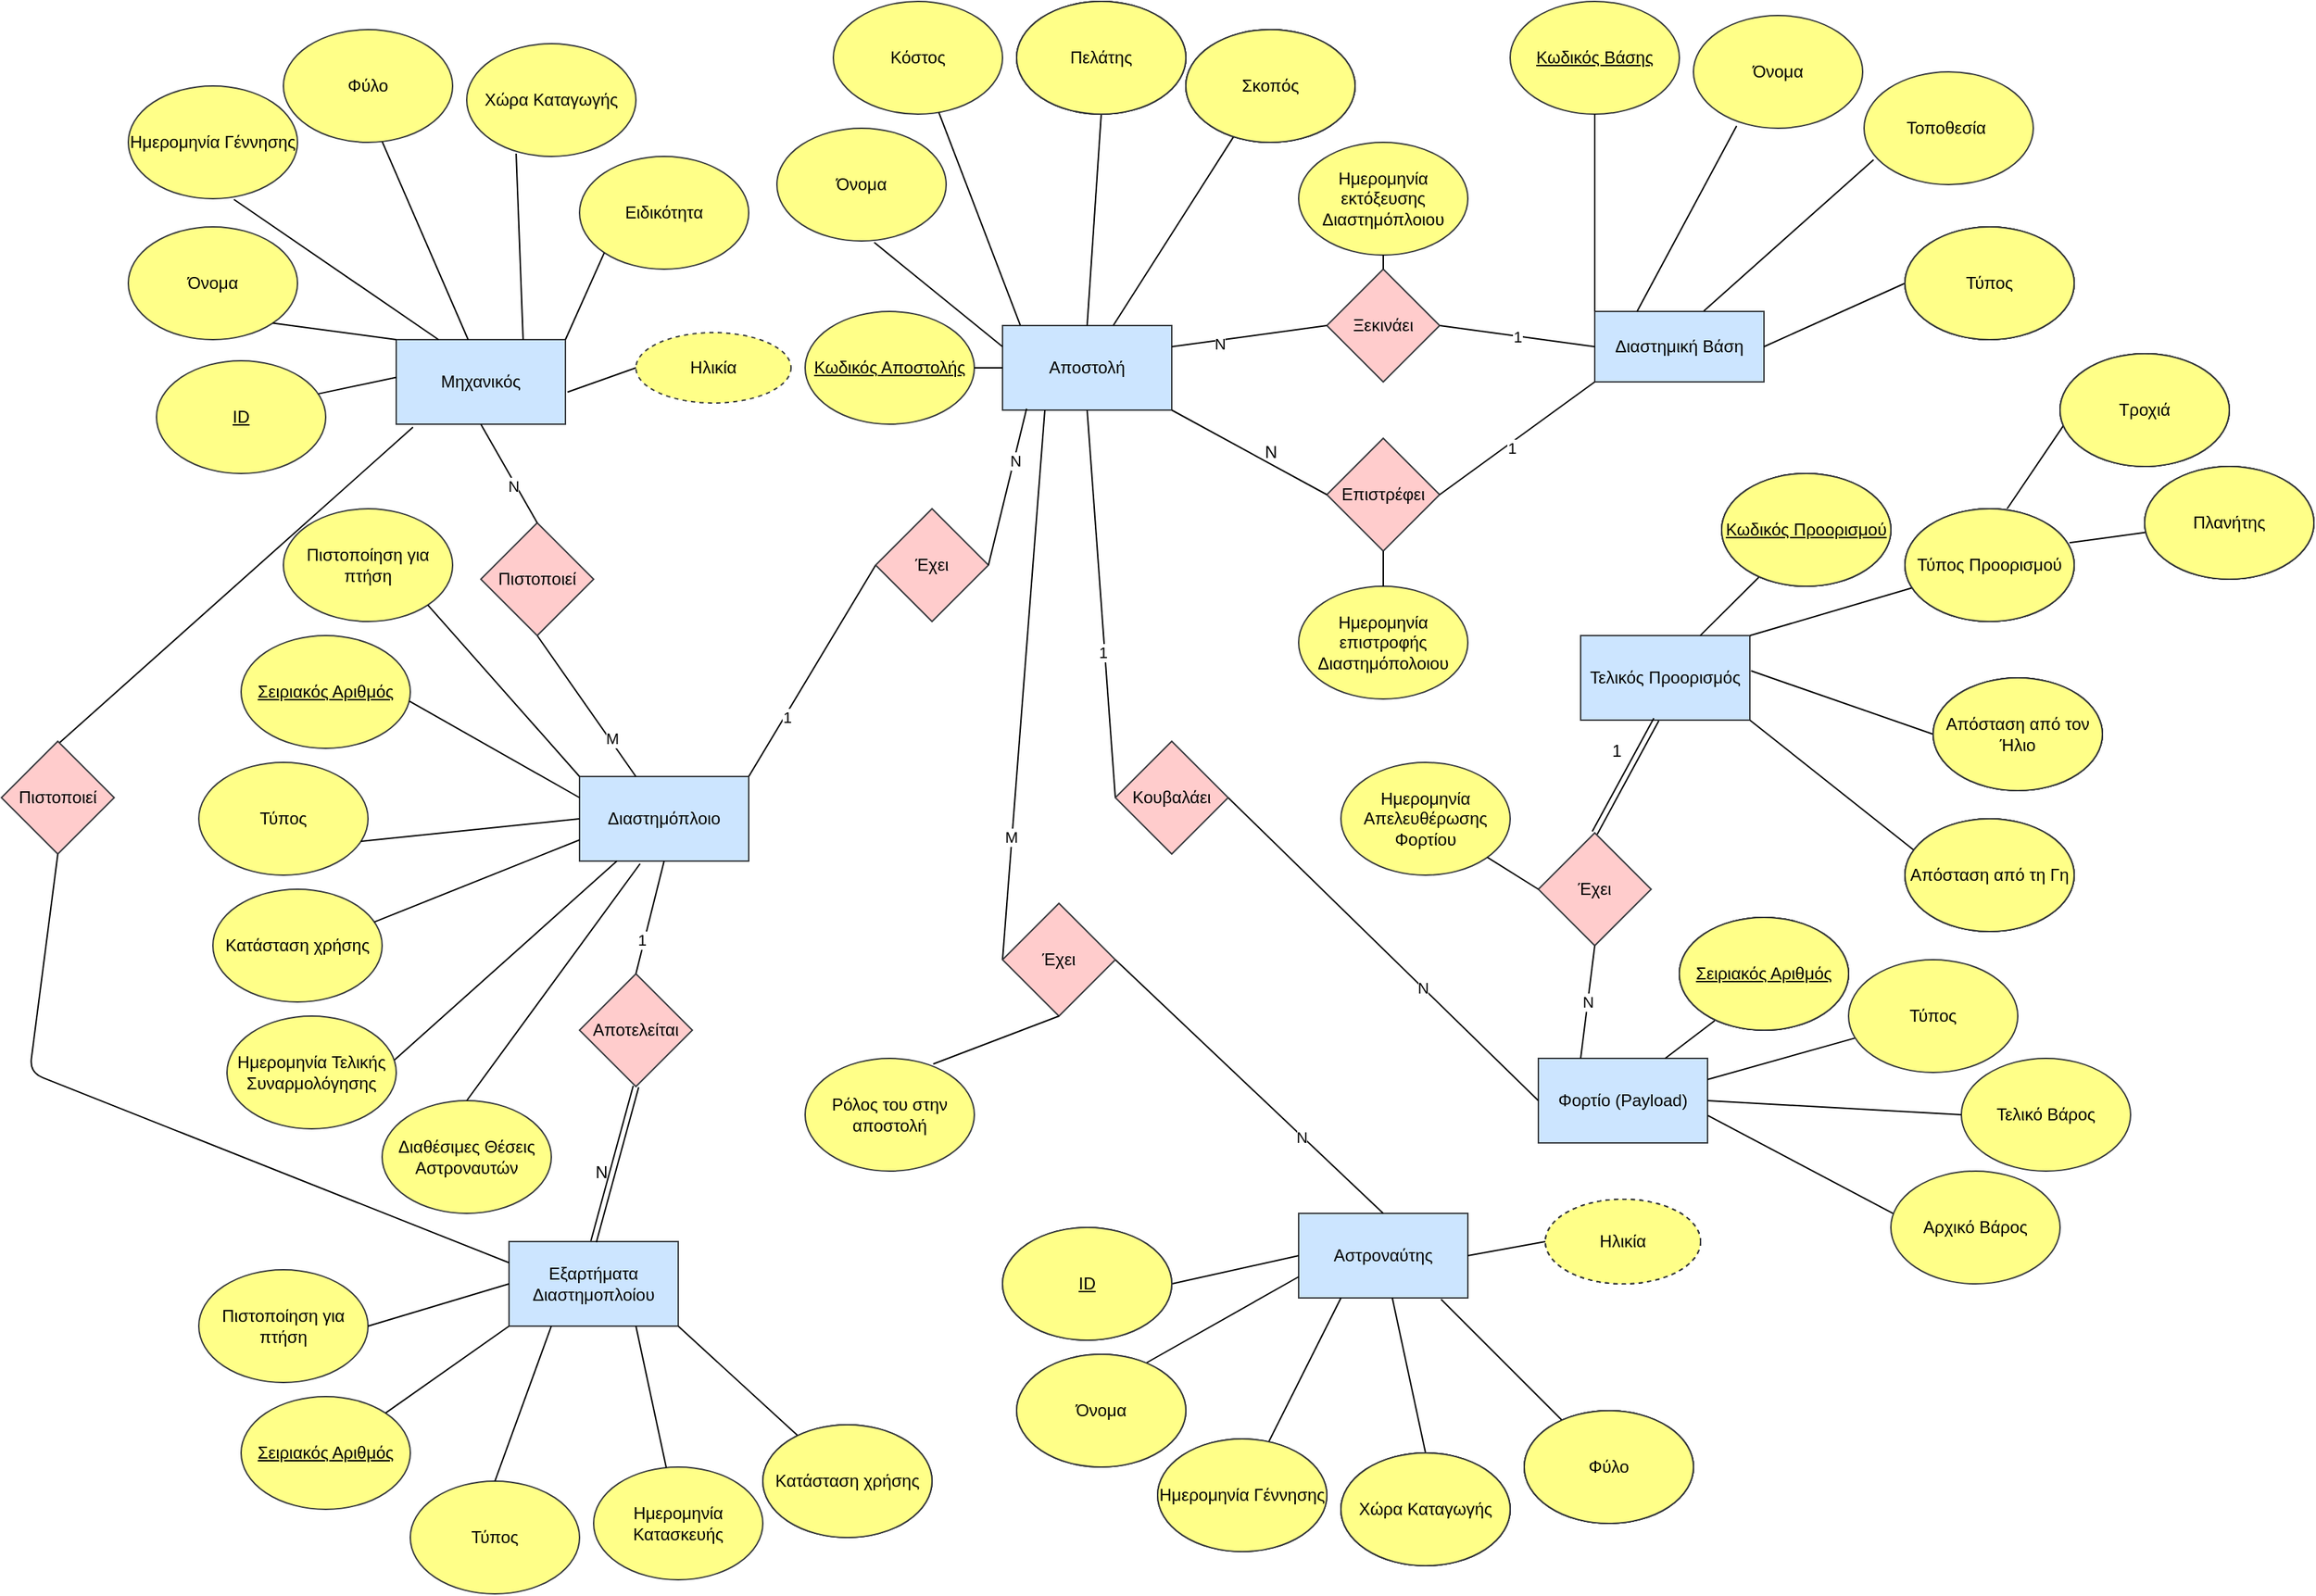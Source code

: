 <mxfile version="13.10.1" type="device"><diagram id="ivb1DL37nXtDpU0izQlC" name="Page-1"><mxGraphModel dx="2238" dy="1221" grid="1" gridSize="10" guides="1" tooltips="1" connect="1" arrows="1" fold="1" page="1" pageScale="1" pageWidth="827" pageHeight="1169" math="0" shadow="0"><root><mxCell id="0"/><mxCell id="1" parent="0"/><mxCell id="k9x1pmGCdNRjM6a8KOmb-1" value="Διαστημόπλοιο&lt;br&gt;" style="rounded=0;whiteSpace=wrap;html=1;fillColor=#cce5ff;strokeColor=#36393d;" parent="1" vertex="1"><mxGeometry x="330" y="570" width="120" height="60" as="geometry"/></mxCell><mxCell id="k9x1pmGCdNRjM6a8KOmb-2" value="Αποστολή" style="rounded=0;whiteSpace=wrap;html=1;fillColor=#cce5ff;strokeColor=#36393d;" parent="1" vertex="1"><mxGeometry x="630" y="250" width="120" height="60" as="geometry"/></mxCell><mxCell id="k9x1pmGCdNRjM6a8KOmb-3" value="Διαστημική Βάση" style="rounded=0;whiteSpace=wrap;html=1;fillColor=#cce5ff;strokeColor=#36393d;" parent="1" vertex="1"><mxGeometry x="1050" y="240" width="120" height="50" as="geometry"/></mxCell><mxCell id="k9x1pmGCdNRjM6a8KOmb-4" value="Φορτίο (Payload)" style="rounded=0;whiteSpace=wrap;html=1;fillColor=#cce5ff;strokeColor=#36393d;" parent="1" vertex="1"><mxGeometry x="1010" y="770" width="120" height="60" as="geometry"/></mxCell><mxCell id="k9x1pmGCdNRjM6a8KOmb-5" value="Μηχανικός" style="rounded=0;whiteSpace=wrap;html=1;fillColor=#cce5ff;strokeColor=#36393d;" parent="1" vertex="1"><mxGeometry x="200" y="260" width="120" height="60" as="geometry"/></mxCell><mxCell id="k9x1pmGCdNRjM6a8KOmb-6" value="Αστροναύτης" style="rounded=0;whiteSpace=wrap;html=1;fillColor=#cce5ff;strokeColor=#36393d;" parent="1" vertex="1"><mxGeometry x="840" y="880" width="120" height="60" as="geometry"/></mxCell><mxCell id="k9x1pmGCdNRjM6a8KOmb-7" value="Τελικός Προορισμός" style="rounded=0;whiteSpace=wrap;html=1;fillColor=#cce5ff;strokeColor=#36393d;" parent="1" vertex="1"><mxGeometry x="1040" y="470" width="120" height="60" as="geometry"/></mxCell><mxCell id="k9x1pmGCdNRjM6a8KOmb-8" value="Εξαρτήματα Διαστημοπλοίου" style="rounded=0;whiteSpace=wrap;html=1;fillColor=#cce5ff;strokeColor=#36393d;" parent="1" vertex="1"><mxGeometry x="280" y="900" width="120" height="60" as="geometry"/></mxCell><mxCell id="k9x1pmGCdNRjM6a8KOmb-9" value="Αποτελείται" style="rhombus;whiteSpace=wrap;html=1;fillColor=#ffcccc;strokeColor=#36393d;" parent="1" vertex="1"><mxGeometry x="330" y="710" width="80" height="80" as="geometry"/></mxCell><mxCell id="k9x1pmGCdNRjM6a8KOmb-10" value="" style="endArrow=none;html=1;exitX=0.5;exitY=0;exitDx=0;exitDy=0;entryX=0.5;entryY=1;entryDx=0;entryDy=0;" parent="1" source="k9x1pmGCdNRjM6a8KOmb-9" target="k9x1pmGCdNRjM6a8KOmb-1" edge="1"><mxGeometry width="50" height="50" relative="1" as="geometry"><mxPoint x="830" y="640" as="sourcePoint"/><mxPoint x="420" y="630" as="targetPoint"/></mxGeometry></mxCell><mxCell id="k9x1pmGCdNRjM6a8KOmb-11" value="1" style="edgeLabel;html=1;align=center;verticalAlign=middle;resizable=0;points=[];" parent="k9x1pmGCdNRjM6a8KOmb-10" vertex="1" connectable="0"><mxGeometry x="-0.413" y="2" relative="1" as="geometry"><mxPoint as="offset"/></mxGeometry></mxCell><mxCell id="k9x1pmGCdNRjM6a8KOmb-14" value="" style="endArrow=none;html=1;exitX=0;exitY=0.5;exitDx=0;exitDy=0;entryX=0.25;entryY=1;entryDx=0;entryDy=0;" parent="1" source="k9x1pmGCdNRjM6a8KOmb-29" target="k9x1pmGCdNRjM6a8KOmb-2" edge="1"><mxGeometry width="50" height="50" relative="1" as="geometry"><mxPoint x="910" y="650" as="sourcePoint"/><mxPoint x="890" y="542" as="targetPoint"/></mxGeometry></mxCell><mxCell id="k9x1pmGCdNRjM6a8KOmb-15" value="M" style="edgeLabel;html=1;align=center;verticalAlign=middle;resizable=0;points=[];" parent="k9x1pmGCdNRjM6a8KOmb-14" vertex="1" connectable="0"><mxGeometry x="-0.553" y="1" relative="1" as="geometry"><mxPoint as="offset"/></mxGeometry></mxCell><mxCell id="k9x1pmGCdNRjM6a8KOmb-16" value="1" style="endArrow=none;html=1;entryX=1;entryY=0.5;entryDx=0;entryDy=0;exitX=0;exitY=0.5;exitDx=0;exitDy=0;" parent="1" source="k9x1pmGCdNRjM6a8KOmb-3" target="k9x1pmGCdNRjM6a8KOmb-34" edge="1"><mxGeometry width="50" height="50" relative="1" as="geometry"><mxPoint x="1120" y="480" as="sourcePoint"/><mxPoint x="1133.04" y="350" as="targetPoint"/></mxGeometry></mxCell><mxCell id="k9x1pmGCdNRjM6a8KOmb-19" value="" style="endArrow=none;html=1;exitX=0.333;exitY=0;exitDx=0;exitDy=0;exitPerimeter=0;entryX=0.5;entryY=1;entryDx=0;entryDy=0;" parent="1" source="k9x1pmGCdNRjM6a8KOmb-1" target="k9x1pmGCdNRjM6a8KOmb-31" edge="1"><mxGeometry width="50" height="50" relative="1" as="geometry"><mxPoint x="816" y="480" as="sourcePoint"/><mxPoint x="790" y="431" as="targetPoint"/></mxGeometry></mxCell><mxCell id="k9x1pmGCdNRjM6a8KOmb-20" value="M" style="edgeLabel;html=1;align=center;verticalAlign=middle;resizable=0;points=[];" parent="k9x1pmGCdNRjM6a8KOmb-19" vertex="1" connectable="0"><mxGeometry x="-0.473" y="-1" relative="1" as="geometry"><mxPoint as="offset"/></mxGeometry></mxCell><mxCell id="k9x1pmGCdNRjM6a8KOmb-21" value="" style="endArrow=none;html=1;exitX=1;exitY=0;exitDx=0;exitDy=0;entryX=0;entryY=0.5;entryDx=0;entryDy=0;" parent="1" source="k9x1pmGCdNRjM6a8KOmb-1" target="k9x1pmGCdNRjM6a8KOmb-40" edge="1"><mxGeometry width="50" height="50" relative="1" as="geometry"><mxPoint x="940" y="520" as="sourcePoint"/><mxPoint x="970" y="410" as="targetPoint"/></mxGeometry></mxCell><mxCell id="k9x1pmGCdNRjM6a8KOmb-22" value="1" style="edgeLabel;html=1;align=center;verticalAlign=middle;resizable=0;points=[];" parent="k9x1pmGCdNRjM6a8KOmb-21" vertex="1" connectable="0"><mxGeometry x="-0.432" y="-1" relative="1" as="geometry"><mxPoint as="offset"/></mxGeometry></mxCell><mxCell id="k9x1pmGCdNRjM6a8KOmb-23" value="" style="endArrow=none;html=1;entryX=1;entryY=0.5;entryDx=0;entryDy=0;exitX=0.5;exitY=0;exitDx=0;exitDy=0;" parent="1" source="k9x1pmGCdNRjM6a8KOmb-6" target="k9x1pmGCdNRjM6a8KOmb-29" edge="1"><mxGeometry width="50" height="50" relative="1" as="geometry"><mxPoint x="1040" y="740" as="sourcePoint"/><mxPoint x="1053.04" y="610" as="targetPoint"/></mxGeometry></mxCell><mxCell id="k9x1pmGCdNRjM6a8KOmb-24" value="N" style="edgeLabel;html=1;align=center;verticalAlign=middle;resizable=0;points=[];" parent="k9x1pmGCdNRjM6a8KOmb-23" vertex="1" connectable="0"><mxGeometry x="-0.392" y="1" relative="1" as="geometry"><mxPoint as="offset"/></mxGeometry></mxCell><mxCell id="k9x1pmGCdNRjM6a8KOmb-25" value="" style="endArrow=none;html=1;entryX=0;entryY=0.5;entryDx=0;entryDy=0;exitX=0.5;exitY=1;exitDx=0;exitDy=0;" parent="1" source="k9x1pmGCdNRjM6a8KOmb-2" target="k9x1pmGCdNRjM6a8KOmb-30" edge="1"><mxGeometry width="50" height="50" relative="1" as="geometry"><mxPoint x="700" y="550" as="sourcePoint"/><mxPoint x="1053.04" y="590" as="targetPoint"/></mxGeometry></mxCell><mxCell id="k9x1pmGCdNRjM6a8KOmb-26" value="1" style="edgeLabel;html=1;align=center;verticalAlign=middle;resizable=0;points=[];" parent="k9x1pmGCdNRjM6a8KOmb-25" vertex="1" connectable="0"><mxGeometry x="0.251" y="-2" relative="1" as="geometry"><mxPoint as="offset"/></mxGeometry></mxCell><mxCell id="k9x1pmGCdNRjM6a8KOmb-27" value="" style="endArrow=none;html=1;entryX=1;entryY=0.5;entryDx=0;entryDy=0;exitX=0;exitY=0.5;exitDx=0;exitDy=0;" parent="1" source="k9x1pmGCdNRjM6a8KOmb-4" target="k9x1pmGCdNRjM6a8KOmb-30" edge="1"><mxGeometry width="50" height="50" relative="1" as="geometry"><mxPoint x="1070" y="650" as="sourcePoint"/><mxPoint x="1083.04" y="520" as="targetPoint"/></mxGeometry></mxCell><mxCell id="k9x1pmGCdNRjM6a8KOmb-28" value="N" style="edgeLabel;html=1;align=center;verticalAlign=middle;resizable=0;points=[];" parent="k9x1pmGCdNRjM6a8KOmb-27" vertex="1" connectable="0"><mxGeometry x="-0.25" relative="1" as="geometry"><mxPoint as="offset"/></mxGeometry></mxCell><mxCell id="k9x1pmGCdNRjM6a8KOmb-29" value="Έχει" style="rhombus;whiteSpace=wrap;html=1;fillColor=#ffcccc;strokeColor=#36393d;" parent="1" vertex="1"><mxGeometry x="630" y="660" width="80" height="80" as="geometry"/></mxCell><mxCell id="k9x1pmGCdNRjM6a8KOmb-30" value="Κουβαλάει" style="rhombus;whiteSpace=wrap;html=1;fillColor=#ffcccc;strokeColor=#36393d;" parent="1" vertex="1"><mxGeometry x="710" y="545" width="80" height="80" as="geometry"/></mxCell><mxCell id="k9x1pmGCdNRjM6a8KOmb-31" value="Πιστοποιεί" style="rhombus;whiteSpace=wrap;html=1;fillColor=#ffcccc;strokeColor=#36393d;" parent="1" vertex="1"><mxGeometry x="260" y="390" width="80" height="80" as="geometry"/></mxCell><mxCell id="k9x1pmGCdNRjM6a8KOmb-32" value="" style="endArrow=none;html=1;entryX=0.5;entryY=1;entryDx=0;entryDy=0;exitX=0.5;exitY=0;exitDx=0;exitDy=0;" parent="1" source="k9x1pmGCdNRjM6a8KOmb-31" target="k9x1pmGCdNRjM6a8KOmb-5" edge="1"><mxGeometry width="50" height="50" relative="1" as="geometry"><mxPoint x="910" y="600" as="sourcePoint"/><mxPoint x="960" y="550" as="targetPoint"/></mxGeometry></mxCell><mxCell id="k9x1pmGCdNRjM6a8KOmb-33" value="N" style="edgeLabel;html=1;align=center;verticalAlign=middle;resizable=0;points=[];" parent="k9x1pmGCdNRjM6a8KOmb-32" vertex="1" connectable="0"><mxGeometry x="-0.23" y="2" relative="1" as="geometry"><mxPoint as="offset"/></mxGeometry></mxCell><mxCell id="k9x1pmGCdNRjM6a8KOmb-34" value="Ξεκινάει" style="rhombus;whiteSpace=wrap;html=1;fillColor=#ffcccc;strokeColor=#36393d;" parent="1" vertex="1"><mxGeometry x="860" y="210" width="80" height="80" as="geometry"/></mxCell><mxCell id="k9x1pmGCdNRjM6a8KOmb-36" value="" style="endArrow=none;html=1;entryX=0;entryY=0.5;entryDx=0;entryDy=0;exitX=1;exitY=0.25;exitDx=0;exitDy=0;" parent="1" source="k9x1pmGCdNRjM6a8KOmb-2" target="k9x1pmGCdNRjM6a8KOmb-34" edge="1"><mxGeometry width="50" height="50" relative="1" as="geometry"><mxPoint x="910" y="600" as="sourcePoint"/><mxPoint x="960" y="550" as="targetPoint"/></mxGeometry></mxCell><mxCell id="k9x1pmGCdNRjM6a8KOmb-37" value="Ν" style="edgeLabel;html=1;align=center;verticalAlign=middle;resizable=0;points=[];" parent="k9x1pmGCdNRjM6a8KOmb-36" vertex="1" connectable="0"><mxGeometry x="-0.385" y="-2" relative="1" as="geometry"><mxPoint as="offset"/></mxGeometry></mxCell><mxCell id="k9x1pmGCdNRjM6a8KOmb-39" value="" style="endArrow=none;html=1;entryX=0.624;entryY=1.006;entryDx=0;entryDy=0;exitX=0.25;exitY=0;exitDx=0;exitDy=0;entryPerimeter=0;" parent="1" source="k9x1pmGCdNRjM6a8KOmb-5" target="k9x1pmGCdNRjM6a8KOmb-95" edge="1"><mxGeometry width="50" height="50" relative="1" as="geometry"><mxPoint x="910" y="600" as="sourcePoint"/><mxPoint x="400.0" y="160" as="targetPoint"/></mxGeometry></mxCell><mxCell id="k9x1pmGCdNRjM6a8KOmb-40" value="Έχει" style="rhombus;whiteSpace=wrap;html=1;fillColor=#ffcccc;strokeColor=#36393d;" parent="1" vertex="1"><mxGeometry x="540" y="380" width="80" height="80" as="geometry"/></mxCell><mxCell id="k9x1pmGCdNRjM6a8KOmb-41" value="" style="endArrow=none;html=1;entryX=0.142;entryY=0.983;entryDx=0;entryDy=0;exitX=1;exitY=0.5;exitDx=0;exitDy=0;entryPerimeter=0;" parent="1" source="k9x1pmGCdNRjM6a8KOmb-40" target="k9x1pmGCdNRjM6a8KOmb-2" edge="1"><mxGeometry width="50" height="50" relative="1" as="geometry"><mxPoint x="910" y="600" as="sourcePoint"/><mxPoint x="960" y="550" as="targetPoint"/></mxGeometry></mxCell><mxCell id="k9x1pmGCdNRjM6a8KOmb-42" value="N" style="edgeLabel;html=1;align=center;verticalAlign=middle;resizable=0;points=[];" parent="k9x1pmGCdNRjM6a8KOmb-41" vertex="1" connectable="0"><mxGeometry x="0.335" y="-1" relative="1" as="geometry"><mxPoint as="offset"/></mxGeometry></mxCell><mxCell id="k9x1pmGCdNRjM6a8KOmb-43" value="&lt;u&gt;Σειριακός Αριθμός&lt;/u&gt;" style="ellipse;whiteSpace=wrap;html=1;fillColor=#ffff88;strokeColor=#36393d;" parent="1" vertex="1"><mxGeometry x="90" y="470" width="120" height="80" as="geometry"/></mxCell><mxCell id="k9x1pmGCdNRjM6a8KOmb-44" value="Τύπος" style="ellipse;whiteSpace=wrap;html=1;fillColor=#ffff88;strokeColor=#36393d;" parent="1" vertex="1"><mxGeometry x="210" y="1070" width="120" height="80" as="geometry"/></mxCell><mxCell id="k9x1pmGCdNRjM6a8KOmb-45" value="&lt;u&gt;Σειριακός Αριθμός&lt;/u&gt;" style="ellipse;whiteSpace=wrap;html=1;fillColor=#ffff88;strokeColor=#36393d;" parent="1" vertex="1"><mxGeometry x="90" y="1010" width="120" height="80" as="geometry"/></mxCell><mxCell id="k9x1pmGCdNRjM6a8KOmb-46" value="" style="endArrow=none;html=1;entryX=0;entryY=1;entryDx=0;entryDy=0;exitX=1;exitY=0;exitDx=0;exitDy=0;" parent="1" source="k9x1pmGCdNRjM6a8KOmb-45" target="k9x1pmGCdNRjM6a8KOmb-8" edge="1"><mxGeometry width="50" height="50" relative="1" as="geometry"><mxPoint x="750" y="1070" as="sourcePoint"/><mxPoint x="800" y="1020" as="targetPoint"/></mxGeometry></mxCell><mxCell id="k9x1pmGCdNRjM6a8KOmb-47" value="" style="endArrow=none;html=1;exitX=0.5;exitY=0;exitDx=0;exitDy=0;entryX=0.25;entryY=1;entryDx=0;entryDy=0;" parent="1" source="k9x1pmGCdNRjM6a8KOmb-44" target="k9x1pmGCdNRjM6a8KOmb-8" edge="1"><mxGeometry width="50" height="50" relative="1" as="geometry"><mxPoint x="860" y="1040" as="sourcePoint"/><mxPoint x="910" y="990" as="targetPoint"/></mxGeometry></mxCell><mxCell id="k9x1pmGCdNRjM6a8KOmb-48" value="Τύπος" style="ellipse;whiteSpace=wrap;html=1;fillColor=#ffff88;strokeColor=#36393d;" parent="1" vertex="1"><mxGeometry x="60" y="560" width="120" height="80" as="geometry"/></mxCell><mxCell id="k9x1pmGCdNRjM6a8KOmb-49" value="Κατάσταση χρήσης" style="ellipse;whiteSpace=wrap;html=1;fillColor=#ffff88;strokeColor=#36393d;" parent="1" vertex="1"><mxGeometry x="70" y="650" width="120" height="80" as="geometry"/></mxCell><mxCell id="k9x1pmGCdNRjM6a8KOmb-50" value="Ημερομηνία Τελικής Συναρμολόγησης" style="ellipse;whiteSpace=wrap;html=1;fillColor=#ffff88;strokeColor=#36393d;" parent="1" vertex="1"><mxGeometry x="80" y="740" width="120" height="80" as="geometry"/></mxCell><mxCell id="k9x1pmGCdNRjM6a8KOmb-51" value="" style="endArrow=none;html=1;entryX=0;entryY=0.25;entryDx=0;entryDy=0;exitX=0.995;exitY=0.582;exitDx=0;exitDy=0;exitPerimeter=0;" parent="1" source="k9x1pmGCdNRjM6a8KOmb-43" target="k9x1pmGCdNRjM6a8KOmb-1" edge="1"><mxGeometry width="50" height="50" relative="1" as="geometry"><mxPoint x="220" y="600" as="sourcePoint"/><mxPoint x="270" y="550" as="targetPoint"/></mxGeometry></mxCell><mxCell id="k9x1pmGCdNRjM6a8KOmb-52" value="" style="endArrow=none;html=1;exitX=0.958;exitY=0.7;exitDx=0;exitDy=0;exitPerimeter=0;entryX=0;entryY=0.5;entryDx=0;entryDy=0;" parent="1" source="k9x1pmGCdNRjM6a8KOmb-48" target="k9x1pmGCdNRjM6a8KOmb-1" edge="1"><mxGeometry width="50" height="50" relative="1" as="geometry"><mxPoint x="240" y="610" as="sourcePoint"/><mxPoint x="290" y="560" as="targetPoint"/></mxGeometry></mxCell><mxCell id="k9x1pmGCdNRjM6a8KOmb-53" value="" style="endArrow=none;html=1;exitX=0.99;exitY=0.389;exitDx=0;exitDy=0;exitPerimeter=0;" parent="1" source="k9x1pmGCdNRjM6a8KOmb-50" target="k9x1pmGCdNRjM6a8KOmb-1" edge="1"><mxGeometry width="50" height="50" relative="1" as="geometry"><mxPoint x="250" y="770" as="sourcePoint"/><mxPoint x="300" y="720" as="targetPoint"/></mxGeometry></mxCell><mxCell id="k9x1pmGCdNRjM6a8KOmb-54" value="" style="endArrow=none;html=1;exitX=0.955;exitY=0.29;exitDx=0;exitDy=0;exitPerimeter=0;entryX=0;entryY=0.75;entryDx=0;entryDy=0;" parent="1" source="k9x1pmGCdNRjM6a8KOmb-49" target="k9x1pmGCdNRjM6a8KOmb-1" edge="1"><mxGeometry width="50" height="50" relative="1" as="geometry"><mxPoint x="260" y="630" as="sourcePoint"/><mxPoint x="310" y="580" as="targetPoint"/></mxGeometry></mxCell><mxCell id="k9x1pmGCdNRjM6a8KOmb-55" value="Ημερομηνία Γέννησης" style="ellipse;whiteSpace=wrap;html=1;" parent="1" vertex="1"><mxGeometry x="740" y="1040" width="120" height="80" as="geometry"/></mxCell><mxCell id="k9x1pmGCdNRjM6a8KOmb-56" value="Όνομα" style="ellipse;whiteSpace=wrap;html=1;" parent="1" vertex="1"><mxGeometry x="640" y="980" width="120" height="80" as="geometry"/></mxCell><mxCell id="k9x1pmGCdNRjM6a8KOmb-58" value="Φύλο" style="ellipse;whiteSpace=wrap;html=1;" parent="1" vertex="1"><mxGeometry x="1000" y="1020" width="120" height="80" as="geometry"/></mxCell><mxCell id="k9x1pmGCdNRjM6a8KOmb-59" value="" style="endArrow=none;html=1;entryX=0;entryY=0.75;entryDx=0;entryDy=0;exitX=0.768;exitY=0.075;exitDx=0;exitDy=0;exitPerimeter=0;" parent="1" source="k9x1pmGCdNRjM6a8KOmb-56" target="k9x1pmGCdNRjM6a8KOmb-6" edge="1"><mxGeometry width="50" height="50" relative="1" as="geometry"><mxPoint x="720" y="1320" as="sourcePoint"/><mxPoint x="770" y="1270" as="targetPoint"/></mxGeometry></mxCell><mxCell id="k9x1pmGCdNRjM6a8KOmb-60" value="" style="endArrow=none;html=1;entryX=0.25;entryY=1;entryDx=0;entryDy=0;exitX=0.657;exitY=0.025;exitDx=0;exitDy=0;exitPerimeter=0;" parent="1" source="k9x1pmGCdNRjM6a8KOmb-55" target="k9x1pmGCdNRjM6a8KOmb-6" edge="1"><mxGeometry width="50" height="50" relative="1" as="geometry"><mxPoint x="812" y="1038" as="sourcePoint"/><mxPoint x="900" y="1220" as="targetPoint"/></mxGeometry></mxCell><mxCell id="k9x1pmGCdNRjM6a8KOmb-61" value="" style="endArrow=none;html=1;exitX=0.5;exitY=0;exitDx=0;exitDy=0;" parent="1" source="k9x1pmGCdNRjM6a8KOmb-64" target="k9x1pmGCdNRjM6a8KOmb-6" edge="1"><mxGeometry width="50" height="50" relative="1" as="geometry"><mxPoint x="991.246" y="1510.428" as="sourcePoint"/><mxPoint x="945" y="1260" as="targetPoint"/></mxGeometry></mxCell><mxCell id="k9x1pmGCdNRjM6a8KOmb-62" value="" style="endArrow=none;html=1;entryX=0.842;entryY=1.017;entryDx=0;entryDy=0;entryPerimeter=0;" parent="1" source="k9x1pmGCdNRjM6a8KOmb-58" target="k9x1pmGCdNRjM6a8KOmb-6" edge="1"><mxGeometry width="50" height="50" relative="1" as="geometry"><mxPoint x="990" y="1330" as="sourcePoint"/><mxPoint x="1040" y="1280" as="targetPoint"/></mxGeometry></mxCell><mxCell id="k9x1pmGCdNRjM6a8KOmb-64" value="Χώρα Καταγωγής" style="ellipse;whiteSpace=wrap;html=1;" parent="1" vertex="1"><mxGeometry x="870" y="1050" width="120" height="80" as="geometry"/></mxCell><mxCell id="k9x1pmGCdNRjM6a8KOmb-65" value="Ημερομηνία Κατασκευής" style="ellipse;whiteSpace=wrap;html=1;fillColor=#ffff88;strokeColor=#36393d;" parent="1" vertex="1"><mxGeometry x="340" y="1060" width="120" height="80" as="geometry"/></mxCell><mxCell id="k9x1pmGCdNRjM6a8KOmb-66" value="&lt;span&gt;Κατάσταση χρήσης&lt;/span&gt;" style="ellipse;whiteSpace=wrap;html=1;" parent="1" vertex="1"><mxGeometry x="460" y="1030" width="120" height="80" as="geometry"/></mxCell><mxCell id="k9x1pmGCdNRjM6a8KOmb-67" value="" style="endArrow=none;html=1;entryX=0.75;entryY=1;entryDx=0;entryDy=0;" parent="1" source="k9x1pmGCdNRjM6a8KOmb-65" target="k9x1pmGCdNRjM6a8KOmb-8" edge="1"><mxGeometry width="50" height="50" relative="1" as="geometry"><mxPoint x="371.12" y="1170.56" as="sourcePoint"/><mxPoint x="450" y="1010" as="targetPoint"/></mxGeometry></mxCell><mxCell id="k9x1pmGCdNRjM6a8KOmb-68" value="" style="endArrow=none;html=1;entryX=1;entryY=1;entryDx=0;entryDy=0;" parent="1" source="k9x1pmGCdNRjM6a8KOmb-66" target="k9x1pmGCdNRjM6a8KOmb-8" edge="1"><mxGeometry width="50" height="50" relative="1" as="geometry"><mxPoint x="381.12" y="1180.56" as="sourcePoint"/><mxPoint x="460" y="1020" as="targetPoint"/></mxGeometry></mxCell><mxCell id="k9x1pmGCdNRjM6a8KOmb-72" value="" style="endArrow=none;html=1;exitX=1;exitY=0.25;exitDx=0;exitDy=0;" parent="1" source="k9x1pmGCdNRjM6a8KOmb-4" target="k9x1pmGCdNRjM6a8KOmb-161" edge="1"><mxGeometry width="50" height="50" relative="1" as="geometry"><mxPoint x="1410" y="720" as="sourcePoint"/><mxPoint x="1211.56" y="779.52" as="targetPoint"/></mxGeometry></mxCell><mxCell id="k9x1pmGCdNRjM6a8KOmb-73" value="" style="endArrow=none;html=1;entryX=0.017;entryY=0.379;entryDx=0;entryDy=0;exitX=1.002;exitY=0.677;exitDx=0;exitDy=0;entryPerimeter=0;exitPerimeter=0;" parent="1" source="k9x1pmGCdNRjM6a8KOmb-4" target="k9x1pmGCdNRjM6a8KOmb-159" edge="1"><mxGeometry width="50" height="50" relative="1" as="geometry"><mxPoint x="1420" y="730" as="sourcePoint"/><mxPoint x="1260" y="880" as="targetPoint"/></mxGeometry></mxCell><mxCell id="k9x1pmGCdNRjM6a8KOmb-75" value="Απόσταση από τη Γη" style="ellipse;whiteSpace=wrap;html=1;" parent="1" vertex="1"><mxGeometry x="1270" y="600" width="120" height="80" as="geometry"/></mxCell><mxCell id="k9x1pmGCdNRjM6a8KOmb-76" value="Τύπος Προορισμού" style="ellipse;whiteSpace=wrap;html=1;" parent="1" vertex="1"><mxGeometry x="1270" y="380" width="120" height="80" as="geometry"/></mxCell><mxCell id="k9x1pmGCdNRjM6a8KOmb-77" value="" style="endArrow=none;html=1;exitX=1;exitY=0;exitDx=0;exitDy=0;" parent="1" source="k9x1pmGCdNRjM6a8KOmb-7" target="k9x1pmGCdNRjM6a8KOmb-76" edge="1"><mxGeometry width="50" height="50" relative="1" as="geometry"><mxPoint x="1560" y="330" as="sourcePoint"/><mxPoint x="1610" y="280" as="targetPoint"/></mxGeometry></mxCell><mxCell id="k9x1pmGCdNRjM6a8KOmb-78" value="" style="endArrow=none;html=1;entryX=0.05;entryY=0.275;entryDx=0;entryDy=0;entryPerimeter=0;exitX=1;exitY=1;exitDx=0;exitDy=0;" parent="1" source="k9x1pmGCdNRjM6a8KOmb-7" target="k9x1pmGCdNRjM6a8KOmb-75" edge="1"><mxGeometry width="50" height="50" relative="1" as="geometry"><mxPoint x="1570" y="340" as="sourcePoint"/><mxPoint x="1620" y="290" as="targetPoint"/></mxGeometry></mxCell><mxCell id="k9x1pmGCdNRjM6a8KOmb-79" value="Πλανήτης" style="ellipse;whiteSpace=wrap;html=1;" parent="1" vertex="1"><mxGeometry x="1440" y="350" width="120" height="80" as="geometry"/></mxCell><mxCell id="k9x1pmGCdNRjM6a8KOmb-80" value="Τροχιά" style="ellipse;whiteSpace=wrap;html=1;" parent="1" vertex="1"><mxGeometry x="1380" y="270" width="120" height="80" as="geometry"/></mxCell><mxCell id="k9x1pmGCdNRjM6a8KOmb-81" value="Απόσταση από τον Ήλιο" style="ellipse;whiteSpace=wrap;html=1;" parent="1" vertex="1"><mxGeometry x="1290" y="500" width="120" height="80" as="geometry"/></mxCell><mxCell id="k9x1pmGCdNRjM6a8KOmb-82" value="" style="endArrow=none;html=1;exitX=1.007;exitY=0.417;exitDx=0;exitDy=0;exitPerimeter=0;entryX=0;entryY=0.5;entryDx=0;entryDy=0;" parent="1" source="k9x1pmGCdNRjM6a8KOmb-7" target="k9x1pmGCdNRjM6a8KOmb-81" edge="1"><mxGeometry width="50" height="50" relative="1" as="geometry"><mxPoint x="1580" y="350" as="sourcePoint"/><mxPoint x="1663.324" y="305.133" as="targetPoint"/></mxGeometry></mxCell><mxCell id="k9x1pmGCdNRjM6a8KOmb-83" value="" style="endArrow=none;html=1;exitX=0.604;exitY=0;exitDx=0;exitDy=0;exitPerimeter=0;entryX=0.021;entryY=0.635;entryDx=0;entryDy=0;entryPerimeter=0;" parent="1" source="k9x1pmGCdNRjM6a8KOmb-76" target="k9x1pmGCdNRjM6a8KOmb-80" edge="1"><mxGeometry width="50" height="50" relative="1" as="geometry"><mxPoint x="1531" y="300" as="sourcePoint"/><mxPoint x="1614.324" y="255.133" as="targetPoint"/></mxGeometry></mxCell><mxCell id="k9x1pmGCdNRjM6a8KOmb-84" value="" style="endArrow=none;html=1;exitX=0.972;exitY=0.302;exitDx=0;exitDy=0;exitPerimeter=0;entryX=0.007;entryY=0.585;entryDx=0;entryDy=0;entryPerimeter=0;" parent="1" source="k9x1pmGCdNRjM6a8KOmb-76" target="k9x1pmGCdNRjM6a8KOmb-79" edge="1"><mxGeometry width="50" height="50" relative="1" as="geometry"><mxPoint x="1597.68" y="379.87" as="sourcePoint"/><mxPoint x="1681.004" y="335.003" as="targetPoint"/></mxGeometry></mxCell><mxCell id="k9x1pmGCdNRjM6a8KOmb-85" value="" style="endArrow=none;html=1;exitX=0.25;exitY=0;exitDx=0;exitDy=0;entryX=0.255;entryY=0.98;entryDx=0;entryDy=0;entryPerimeter=0;" parent="1" source="k9x1pmGCdNRjM6a8KOmb-3" target="k9x1pmGCdNRjM6a8KOmb-149" edge="1"><mxGeometry width="50" height="50" relative="1" as="geometry"><mxPoint x="1080" y="134.87" as="sourcePoint"/><mxPoint x="1103.88" y="130.08" as="targetPoint"/></mxGeometry></mxCell><mxCell id="k9x1pmGCdNRjM6a8KOmb-86" value="Χώρα Καταγωγής" style="ellipse;whiteSpace=wrap;html=1;fillColor=#ffff88;strokeColor=#36393d;" parent="1" vertex="1"><mxGeometry x="250" y="50" width="120" height="80" as="geometry"/></mxCell><mxCell id="k9x1pmGCdNRjM6a8KOmb-87" value="Όνομα" style="ellipse;whiteSpace=wrap;html=1;fillColor=#ffff88;strokeColor=#36393d;" parent="1" vertex="1"><mxGeometry x="10" y="180" width="120" height="80" as="geometry"/></mxCell><mxCell id="k9x1pmGCdNRjM6a8KOmb-88" value="Τύπος" style="ellipse;whiteSpace=wrap;html=1;" parent="1" vertex="1"><mxGeometry x="1270" y="180" width="120" height="80" as="geometry"/></mxCell><mxCell id="k9x1pmGCdNRjM6a8KOmb-89" value="Ειδικότητα" style="ellipse;whiteSpace=wrap;html=1;fillColor=#ffff88;strokeColor=#36393d;" parent="1" vertex="1"><mxGeometry x="330" y="130" width="120" height="80" as="geometry"/></mxCell><mxCell id="k9x1pmGCdNRjM6a8KOmb-90" value="Φύλο" style="ellipse;whiteSpace=wrap;html=1;fillColor=#ffff88;strokeColor=#36393d;" parent="1" vertex="1"><mxGeometry x="120" y="40" width="120" height="80" as="geometry"/></mxCell><mxCell id="k9x1pmGCdNRjM6a8KOmb-93" value="" style="endArrow=none;html=1;exitX=0.644;exitY=-0.006;exitDx=0;exitDy=0;exitPerimeter=0;entryX=0.056;entryY=0.78;entryDx=0;entryDy=0;entryPerimeter=0;" parent="1" source="k9x1pmGCdNRjM6a8KOmb-3" target="k9x1pmGCdNRjM6a8KOmb-150" edge="1"><mxGeometry width="50" height="50" relative="1" as="geometry"><mxPoint x="1130" y="230" as="sourcePoint"/><mxPoint x="1198.28" y="163.953" as="targetPoint"/></mxGeometry></mxCell><mxCell id="k9x1pmGCdNRjM6a8KOmb-94" value="" style="endArrow=none;html=1;exitX=1;exitY=0.5;exitDx=0;exitDy=0;entryX=0;entryY=0.5;entryDx=0;entryDy=0;" parent="1" source="k9x1pmGCdNRjM6a8KOmb-3" target="k9x1pmGCdNRjM6a8KOmb-88" edge="1"><mxGeometry width="50" height="50" relative="1" as="geometry"><mxPoint x="1216.68" y="180.0" as="sourcePoint"/><mxPoint x="1300.004" y="135.133" as="targetPoint"/></mxGeometry></mxCell><mxCell id="k9x1pmGCdNRjM6a8KOmb-95" value="Ημερομηνία Γέννησης" style="ellipse;whiteSpace=wrap;html=1;fillColor=#ffff88;strokeColor=#36393d;" parent="1" vertex="1"><mxGeometry x="10" y="80" width="120" height="80" as="geometry"/></mxCell><mxCell id="k9x1pmGCdNRjM6a8KOmb-96" value="" style="endArrow=none;html=1;entryX=0.292;entryY=0.975;entryDx=0;entryDy=0;exitX=0.75;exitY=0;exitDx=0;exitDy=0;entryPerimeter=0;" parent="1" source="k9x1pmGCdNRjM6a8KOmb-5" target="k9x1pmGCdNRjM6a8KOmb-86" edge="1"><mxGeometry width="50" height="50" relative="1" as="geometry"><mxPoint x="470.0" y="260.48" as="sourcePoint"/><mxPoint x="472.72" y="150" as="targetPoint"/></mxGeometry></mxCell><mxCell id="k9x1pmGCdNRjM6a8KOmb-97" value="" style="endArrow=none;html=1;entryX=0.584;entryY=0.994;entryDx=0;entryDy=0;entryPerimeter=0;exitX=0.425;exitY=0;exitDx=0;exitDy=0;exitPerimeter=0;" parent="1" source="k9x1pmGCdNRjM6a8KOmb-5" target="k9x1pmGCdNRjM6a8KOmb-90" edge="1"><mxGeometry width="50" height="50" relative="1" as="geometry"><mxPoint x="260" y="257" as="sourcePoint"/><mxPoint x="420.0" y="134.76" as="targetPoint"/></mxGeometry></mxCell><mxCell id="k9x1pmGCdNRjM6a8KOmb-98" value="" style="endArrow=none;html=1;entryX=1;entryY=1;entryDx=0;entryDy=0;exitX=0;exitY=0;exitDx=0;exitDy=0;" parent="1" source="k9x1pmGCdNRjM6a8KOmb-5" target="k9x1pmGCdNRjM6a8KOmb-87" edge="1"><mxGeometry width="50" height="50" relative="1" as="geometry"><mxPoint x="280.0" y="270.48" as="sourcePoint"/><mxPoint x="282.72" y="160" as="targetPoint"/></mxGeometry></mxCell><mxCell id="k9x1pmGCdNRjM6a8KOmb-99" value="" style="endArrow=none;html=1;entryX=0;entryY=1;entryDx=0;entryDy=0;exitX=1;exitY=0;exitDx=0;exitDy=0;" parent="1" source="k9x1pmGCdNRjM6a8KOmb-5" target="k9x1pmGCdNRjM6a8KOmb-89" edge="1"><mxGeometry width="50" height="50" relative="1" as="geometry"><mxPoint x="520.0" y="310" as="sourcePoint"/><mxPoint x="522.72" y="199.52" as="targetPoint"/></mxGeometry></mxCell><mxCell id="k9x1pmGCdNRjM6a8KOmb-100" value="Όνομα" style="ellipse;whiteSpace=wrap;html=1;fillColor=#ffff88;strokeColor=#36393d;" parent="1" vertex="1"><mxGeometry x="470" y="110" width="120" height="80" as="geometry"/></mxCell><mxCell id="k9x1pmGCdNRjM6a8KOmb-101" value="Κόστος" style="ellipse;whiteSpace=wrap;html=1;fillColor=#ffff88;strokeColor=#36393d;" parent="1" vertex="1"><mxGeometry x="510" y="20" width="120" height="80" as="geometry"/></mxCell><mxCell id="k9x1pmGCdNRjM6a8KOmb-102" value="Εταιρία" style="ellipse;whiteSpace=wrap;html=1;" parent="1" vertex="1"><mxGeometry x="640" y="20" width="120" height="80" as="geometry"/></mxCell><mxCell id="k9x1pmGCdNRjM6a8KOmb-103" value="Σκοπός" style="ellipse;whiteSpace=wrap;html=1;" parent="1" vertex="1"><mxGeometry x="760" y="40" width="120" height="80" as="geometry"/></mxCell><mxCell id="k9x1pmGCdNRjM6a8KOmb-106" value="" style="endArrow=none;html=1;exitX=0.105;exitY=-0.004;exitDx=0;exitDy=0;exitPerimeter=0;" parent="1" source="k9x1pmGCdNRjM6a8KOmb-2" target="k9x1pmGCdNRjM6a8KOmb-101" edge="1"><mxGeometry width="50" height="50" relative="1" as="geometry"><mxPoint x="620.0" y="240" as="sourcePoint"/><mxPoint x="674.48" y="164.14" as="targetPoint"/></mxGeometry></mxCell><mxCell id="k9x1pmGCdNRjM6a8KOmb-107" value="" style="endArrow=none;html=1;entryX=0;entryY=0.25;entryDx=0;entryDy=0;exitX=0.575;exitY=1.013;exitDx=0;exitDy=0;exitPerimeter=0;" parent="1" source="k9x1pmGCdNRjM6a8KOmb-100" target="k9x1pmGCdNRjM6a8KOmb-2" edge="1"><mxGeometry width="50" height="50" relative="1" as="geometry"><mxPoint x="552.76" y="305.86" as="sourcePoint"/><mxPoint x="607.24" y="230" as="targetPoint"/></mxGeometry></mxCell><mxCell id="k9x1pmGCdNRjM6a8KOmb-108" value="" style="endArrow=none;html=1;exitX=0.5;exitY=0;exitDx=0;exitDy=0;" parent="1" source="k9x1pmGCdNRjM6a8KOmb-2" edge="1"><mxGeometry width="50" height="50" relative="1" as="geometry"><mxPoint x="662.76" y="245.86" as="sourcePoint"/><mxPoint x="700" y="100" as="targetPoint"/></mxGeometry></mxCell><mxCell id="k9x1pmGCdNRjM6a8KOmb-109" value="" style="endArrow=none;html=1;entryX=0.284;entryY=0.946;entryDx=0;entryDy=0;entryPerimeter=0;exitX=0.655;exitY=-0.002;exitDx=0;exitDy=0;exitPerimeter=0;" parent="1" source="k9x1pmGCdNRjM6a8KOmb-2" target="k9x1pmGCdNRjM6a8KOmb-103" edge="1"><mxGeometry width="50" height="50" relative="1" as="geometry"><mxPoint x="710" y="249" as="sourcePoint"/><mxPoint x="806.2" y="211.2" as="targetPoint"/></mxGeometry></mxCell><mxCell id="k9x1pmGCdNRjM6a8KOmb-111" value="&lt;u&gt;ID&lt;/u&gt;" style="ellipse;whiteSpace=wrap;html=1;fillColor=#ffff88;strokeColor=#36393d;" parent="1" vertex="1"><mxGeometry x="30" y="275" width="120" height="80" as="geometry"/></mxCell><mxCell id="k9x1pmGCdNRjM6a8KOmb-112" value="" style="endArrow=none;html=1;exitX=0.957;exitY=0.293;exitDx=0;exitDy=0;exitPerimeter=0;entryX=0.001;entryY=0.445;entryDx=0;entryDy=0;entryPerimeter=0;" parent="1" source="k9x1pmGCdNRjM6a8KOmb-111" target="k9x1pmGCdNRjM6a8KOmb-5" edge="1"><mxGeometry width="50" height="50" relative="1" as="geometry"><mxPoint x="150" y="330" as="sourcePoint"/><mxPoint x="200" y="280" as="targetPoint"/></mxGeometry></mxCell><mxCell id="k9x1pmGCdNRjM6a8KOmb-113" value="&lt;u&gt;Σειριακός Αριθμός&lt;/u&gt;" style="ellipse;whiteSpace=wrap;html=1;" parent="1" vertex="1"><mxGeometry x="1110" y="670" width="120" height="80" as="geometry"/></mxCell><mxCell id="k9x1pmGCdNRjM6a8KOmb-114" value="" style="endArrow=none;html=1;entryX=0.209;entryY=0.916;entryDx=0;entryDy=0;entryPerimeter=0;exitX=0.75;exitY=0;exitDx=0;exitDy=0;" parent="1" source="k9x1pmGCdNRjM6a8KOmb-4" target="k9x1pmGCdNRjM6a8KOmb-113" edge="1"><mxGeometry width="50" height="50" relative="1" as="geometry"><mxPoint x="870" y="680" as="sourcePoint"/><mxPoint x="920" y="630" as="targetPoint"/></mxGeometry></mxCell><mxCell id="k9x1pmGCdNRjM6a8KOmb-115" value="&lt;u&gt;ID&lt;/u&gt;" style="ellipse;whiteSpace=wrap;html=1;" parent="1" vertex="1"><mxGeometry x="630" y="890" width="120" height="80" as="geometry"/></mxCell><mxCell id="k9x1pmGCdNRjM6a8KOmb-116" value="" style="endArrow=none;html=1;exitX=1;exitY=0.5;exitDx=0;exitDy=0;entryX=0;entryY=0.5;entryDx=0;entryDy=0;" parent="1" source="k9x1pmGCdNRjM6a8KOmb-115" target="k9x1pmGCdNRjM6a8KOmb-6" edge="1"><mxGeometry width="50" height="50" relative="1" as="geometry"><mxPoint x="770" y="930" as="sourcePoint"/><mxPoint x="820" y="880" as="targetPoint"/></mxGeometry></mxCell><mxCell id="k9x1pmGCdNRjM6a8KOmb-117" value="&lt;u&gt;Όνομα&lt;/u&gt;" style="ellipse;whiteSpace=wrap;html=1;" parent="1" vertex="1"><mxGeometry x="1140" y="355" width="120" height="80" as="geometry"/></mxCell><mxCell id="k9x1pmGCdNRjM6a8KOmb-118" value="" style="endArrow=none;html=1;exitX=0.706;exitY=0.001;exitDx=0;exitDy=0;exitPerimeter=0;" parent="1" source="k9x1pmGCdNRjM6a8KOmb-7" target="k9x1pmGCdNRjM6a8KOmb-117" edge="1"><mxGeometry width="50" height="50" relative="1" as="geometry"><mxPoint x="1082" y="469" as="sourcePoint"/><mxPoint x="1120" y="400" as="targetPoint"/></mxGeometry></mxCell><mxCell id="k9x1pmGCdNRjM6a8KOmb-119" value="Έχει" style="rhombus;whiteSpace=wrap;html=1;fillColor=#ffcccc;strokeColor=#36393d;" parent="1" vertex="1"><mxGeometry x="1010" y="610" width="80" height="80" as="geometry"/></mxCell><mxCell id="k9x1pmGCdNRjM6a8KOmb-121" value="Ν" style="endArrow=none;html=1;entryX=0.5;entryY=1;entryDx=0;entryDy=0;exitX=0.25;exitY=0;exitDx=0;exitDy=0;" parent="1" target="k9x1pmGCdNRjM6a8KOmb-119" edge="1" source="k9x1pmGCdNRjM6a8KOmb-4"><mxGeometry width="50" height="50" relative="1" as="geometry"><mxPoint x="1050" y="780" as="sourcePoint"/><mxPoint x="1180" y="690" as="targetPoint"/></mxGeometry></mxCell><mxCell id="k9x1pmGCdNRjM6a8KOmb-122" value="Ηλικία" style="ellipse;whiteSpace=wrap;html=1;align=center;dashed=1;" parent="1" vertex="1"><mxGeometry x="1015" y="870" width="110" height="60" as="geometry"/></mxCell><mxCell id="k9x1pmGCdNRjM6a8KOmb-123" value="" style="endArrow=none;html=1;exitX=1;exitY=0.5;exitDx=0;exitDy=0;entryX=0;entryY=0.5;entryDx=0;entryDy=0;" parent="1" source="k9x1pmGCdNRjM6a8KOmb-6" target="k9x1pmGCdNRjM6a8KOmb-122" edge="1"><mxGeometry width="50" height="50" relative="1" as="geometry"><mxPoint x="980" y="930" as="sourcePoint"/><mxPoint x="1030" y="880" as="targetPoint"/></mxGeometry></mxCell><mxCell id="k9x1pmGCdNRjM6a8KOmb-124" value="Ηλικία" style="ellipse;whiteSpace=wrap;html=1;align=center;dashed=1;fillColor=#ffff88;strokeColor=#36393d;" parent="1" vertex="1"><mxGeometry x="370" y="255" width="110" height="50" as="geometry"/></mxCell><mxCell id="k9x1pmGCdNRjM6a8KOmb-125" value="" style="endArrow=none;html=1;exitX=1.012;exitY=0.621;exitDx=0;exitDy=0;exitPerimeter=0;entryX=0;entryY=0.5;entryDx=0;entryDy=0;" parent="1" source="k9x1pmGCdNRjM6a8KOmb-5" target="k9x1pmGCdNRjM6a8KOmb-124" edge="1"><mxGeometry width="50" height="50" relative="1" as="geometry"><mxPoint x="350" y="380" as="sourcePoint"/><mxPoint x="400" y="330" as="targetPoint"/></mxGeometry></mxCell><mxCell id="k9x1pmGCdNRjM6a8KOmb-126" value="Εταιρία" style="ellipse;whiteSpace=wrap;html=1;" parent="1" vertex="1"><mxGeometry x="640" y="20" width="120" height="80" as="geometry"/></mxCell><mxCell id="k9x1pmGCdNRjM6a8KOmb-127" value="Σκοπός" style="ellipse;whiteSpace=wrap;html=1;" parent="1" vertex="1"><mxGeometry x="760" y="40" width="120" height="80" as="geometry"/></mxCell><mxCell id="k9x1pmGCdNRjM6a8KOmb-131" value="Τύπος" style="ellipse;whiteSpace=wrap;html=1;" parent="1" vertex="1"><mxGeometry x="1270" y="180" width="120" height="80" as="geometry"/></mxCell><mxCell id="k9x1pmGCdNRjM6a8KOmb-132" value="Τροχιά" style="ellipse;whiteSpace=wrap;html=1;" parent="1" vertex="1"><mxGeometry x="1380" y="270" width="120" height="80" as="geometry"/></mxCell><mxCell id="k9x1pmGCdNRjM6a8KOmb-133" value="Πλανήτης" style="ellipse;whiteSpace=wrap;html=1;" parent="1" vertex="1"><mxGeometry x="1440" y="350" width="120" height="80" as="geometry"/></mxCell><mxCell id="k9x1pmGCdNRjM6a8KOmb-134" value="Τύπος Προορισμού" style="ellipse;whiteSpace=wrap;html=1;" parent="1" vertex="1"><mxGeometry x="1270" y="380" width="120" height="80" as="geometry"/></mxCell><mxCell id="k9x1pmGCdNRjM6a8KOmb-135" value="&lt;u&gt;Όνομα&lt;/u&gt;" style="ellipse;whiteSpace=wrap;html=1;" parent="1" vertex="1"><mxGeometry x="1140" y="355" width="120" height="80" as="geometry"/></mxCell><mxCell id="k9x1pmGCdNRjM6a8KOmb-136" value="Απόσταση από τον Ήλιο" style="ellipse;whiteSpace=wrap;html=1;" parent="1" vertex="1"><mxGeometry x="1290" y="500" width="120" height="80" as="geometry"/></mxCell><mxCell id="k9x1pmGCdNRjM6a8KOmb-137" value="Απόσταση από τη Γη" style="ellipse;whiteSpace=wrap;html=1;" parent="1" vertex="1"><mxGeometry x="1270" y="600" width="120" height="80" as="geometry"/></mxCell><mxCell id="k9x1pmGCdNRjM6a8KOmb-138" value="&lt;u&gt;Σειριακός Αριθμός&lt;/u&gt;" style="ellipse;whiteSpace=wrap;html=1;" parent="1" vertex="1"><mxGeometry x="1110" y="670" width="120" height="80" as="geometry"/></mxCell><mxCell id="k9x1pmGCdNRjM6a8KOmb-142" value="Ηλικία" style="ellipse;whiteSpace=wrap;html=1;align=center;dashed=1;" parent="1" vertex="1"><mxGeometry x="1015" y="870" width="110" height="60" as="geometry"/></mxCell><mxCell id="k9x1pmGCdNRjM6a8KOmb-144" value="Φύλο" style="ellipse;whiteSpace=wrap;html=1;" parent="1" vertex="1"><mxGeometry x="1000" y="1020" width="120" height="80" as="geometry"/></mxCell><mxCell id="k9x1pmGCdNRjM6a8KOmb-145" value="Χώρα Καταγωγής" style="ellipse;whiteSpace=wrap;html=1;" parent="1" vertex="1"><mxGeometry x="870" y="1050" width="120" height="80" as="geometry"/></mxCell><mxCell id="k9x1pmGCdNRjM6a8KOmb-146" value="Πελάτης" style="ellipse;whiteSpace=wrap;html=1;fillColor=#ffff88;strokeColor=#36393d;" parent="1" vertex="1"><mxGeometry x="640" y="20" width="120" height="80" as="geometry"/></mxCell><mxCell id="k9x1pmGCdNRjM6a8KOmb-147" value="Σκοπός" style="ellipse;whiteSpace=wrap;html=1;fillColor=#ffff88;strokeColor=#36393d;" parent="1" vertex="1"><mxGeometry x="760" y="40" width="120" height="80" as="geometry"/></mxCell><mxCell id="k9x1pmGCdNRjM6a8KOmb-148" value="Ημερομηνία εκτόξευσης Διαστημόπλοιου" style="ellipse;whiteSpace=wrap;html=1;fillColor=#ffff88;strokeColor=#36393d;" parent="1" vertex="1"><mxGeometry x="840" y="120" width="120" height="80" as="geometry"/></mxCell><mxCell id="k9x1pmGCdNRjM6a8KOmb-149" value="Όνομα" style="ellipse;whiteSpace=wrap;html=1;fillColor=#ffff88;strokeColor=#36393d;" parent="1" vertex="1"><mxGeometry x="1120" y="30" width="120" height="80" as="geometry"/></mxCell><mxCell id="k9x1pmGCdNRjM6a8KOmb-150" value="Τοποθεσία&amp;nbsp;" style="ellipse;whiteSpace=wrap;html=1;fillColor=#ffff88;strokeColor=#36393d;" parent="1" vertex="1"><mxGeometry x="1241" y="70" width="120" height="80" as="geometry"/></mxCell><mxCell id="k9x1pmGCdNRjM6a8KOmb-151" value="Τύπος" style="ellipse;whiteSpace=wrap;html=1;fillColor=#ffff88;strokeColor=#36393d;" parent="1" vertex="1"><mxGeometry x="1270" y="180" width="120" height="80" as="geometry"/></mxCell><mxCell id="k9x1pmGCdNRjM6a8KOmb-152" value="Τροχιά" style="ellipse;whiteSpace=wrap;html=1;fillColor=#ffff88;strokeColor=#36393d;" parent="1" vertex="1"><mxGeometry x="1380" y="270" width="120" height="80" as="geometry"/></mxCell><mxCell id="k9x1pmGCdNRjM6a8KOmb-153" value="Πλανήτης" style="ellipse;whiteSpace=wrap;html=1;fillColor=#ffff88;strokeColor=#36393d;" parent="1" vertex="1"><mxGeometry x="1440" y="350" width="120" height="80" as="geometry"/></mxCell><mxCell id="k9x1pmGCdNRjM6a8KOmb-154" value="Τύπος Προορισμού" style="ellipse;whiteSpace=wrap;html=1;fillColor=#ffff88;strokeColor=#36393d;" parent="1" vertex="1"><mxGeometry x="1270" y="380" width="120" height="80" as="geometry"/></mxCell><mxCell id="k9x1pmGCdNRjM6a8KOmb-155" value="&lt;u&gt;Κωδικός Προορισμού&lt;/u&gt;" style="ellipse;whiteSpace=wrap;html=1;fillColor=#ffff88;strokeColor=#36393d;" parent="1" vertex="1"><mxGeometry x="1140" y="355" width="120" height="80" as="geometry"/></mxCell><mxCell id="k9x1pmGCdNRjM6a8KOmb-156" value="Απόσταση από τον Ήλιο" style="ellipse;whiteSpace=wrap;html=1;fillColor=#ffff88;strokeColor=#36393d;" parent="1" vertex="1"><mxGeometry x="1290" y="500" width="120" height="80" as="geometry"/></mxCell><mxCell id="k9x1pmGCdNRjM6a8KOmb-157" value="Απόσταση από τη Γη" style="ellipse;whiteSpace=wrap;html=1;fillColor=#ffff88;strokeColor=#36393d;" parent="1" vertex="1"><mxGeometry x="1270" y="600" width="120" height="80" as="geometry"/></mxCell><mxCell id="k9x1pmGCdNRjM6a8KOmb-158" value="&lt;u&gt;Σειριακός Αριθμός&lt;/u&gt;" style="ellipse;whiteSpace=wrap;html=1;fillColor=#ffff88;strokeColor=#36393d;" parent="1" vertex="1"><mxGeometry x="1110" y="670" width="120" height="80" as="geometry"/></mxCell><mxCell id="k9x1pmGCdNRjM6a8KOmb-159" value="Αρχικό Βάρος" style="ellipse;whiteSpace=wrap;html=1;fillColor=#ffff88;strokeColor=#36393d;" parent="1" vertex="1"><mxGeometry x="1260" y="850" width="120" height="80" as="geometry"/></mxCell><mxCell id="k9x1pmGCdNRjM6a8KOmb-161" value="Τύπος" style="ellipse;whiteSpace=wrap;html=1;fillColor=#ffff88;strokeColor=#36393d;" parent="1" vertex="1"><mxGeometry x="1230" y="700" width="120" height="80" as="geometry"/></mxCell><mxCell id="k9x1pmGCdNRjM6a8KOmb-162" value="Ηλικία" style="ellipse;whiteSpace=wrap;html=1;align=center;dashed=1;fillColor=#ffff88;strokeColor=#36393d;" parent="1" vertex="1"><mxGeometry x="1015" y="870" width="110" height="60" as="geometry"/></mxCell><mxCell id="k9x1pmGCdNRjM6a8KOmb-163" value="Ρόλος του στην αποστολή" style="ellipse;whiteSpace=wrap;html=1;fillColor=#ffff88;strokeColor=#36393d;" parent="1" vertex="1"><mxGeometry x="490" y="770" width="120" height="80" as="geometry"/></mxCell><mxCell id="k9x1pmGCdNRjM6a8KOmb-164" value="Φύλο" style="ellipse;whiteSpace=wrap;html=1;fillColor=#ffff88;strokeColor=#36393d;" parent="1" vertex="1"><mxGeometry x="1000" y="1020" width="120" height="80" as="geometry"/></mxCell><mxCell id="k9x1pmGCdNRjM6a8KOmb-165" value="Χώρα Καταγωγής" style="ellipse;whiteSpace=wrap;html=1;fillColor=#ffff88;strokeColor=#36393d;" parent="1" vertex="1"><mxGeometry x="870" y="1050" width="120" height="80" as="geometry"/></mxCell><mxCell id="k9x1pmGCdNRjM6a8KOmb-166" value="Όνομα" style="ellipse;whiteSpace=wrap;html=1;fillColor=#ffff88;strokeColor=#36393d;" parent="1" vertex="1"><mxGeometry x="640" y="980" width="120" height="80" as="geometry"/></mxCell><mxCell id="k9x1pmGCdNRjM6a8KOmb-167" value="&lt;u&gt;ID&lt;/u&gt;" style="ellipse;whiteSpace=wrap;html=1;fillColor=#ffff88;strokeColor=#36393d;" parent="1" vertex="1"><mxGeometry x="630" y="890" width="120" height="80" as="geometry"/></mxCell><mxCell id="k9x1pmGCdNRjM6a8KOmb-168" value="Ημερομηνία Γέννησης" style="ellipse;whiteSpace=wrap;html=1;fillColor=#ffff88;strokeColor=#36393d;" parent="1" vertex="1"><mxGeometry x="740" y="1040" width="120" height="80" as="geometry"/></mxCell><mxCell id="k9x1pmGCdNRjM6a8KOmb-169" value="&lt;span&gt;Κατάσταση χρήσης&lt;/span&gt;" style="ellipse;whiteSpace=wrap;html=1;fillColor=#ffff88;strokeColor=#36393d;" parent="1" vertex="1"><mxGeometry x="460" y="1030" width="120" height="80" as="geometry"/></mxCell><mxCell id="YjXUp-8YXmAVH0Ls1XWh-1" value="" style="shape=link;html=1;rounded=0;exitX=0.5;exitY=1;exitDx=0;exitDy=0;entryX=0.5;entryY=0;entryDx=0;entryDy=0;" edge="1" parent="1" source="k9x1pmGCdNRjM6a8KOmb-9" target="k9x1pmGCdNRjM6a8KOmb-8"><mxGeometry relative="1" as="geometry"><mxPoint x="350" y="840" as="sourcePoint"/><mxPoint x="510" y="840" as="targetPoint"/></mxGeometry></mxCell><mxCell id="YjXUp-8YXmAVH0Ls1XWh-2" value="Ν" style="resizable=0;html=1;align=right;verticalAlign=bottom;" connectable="0" vertex="1" parent="YjXUp-8YXmAVH0Ls1XWh-1"><mxGeometry x="1" relative="1" as="geometry"><mxPoint x="10.07" y="-40.26" as="offset"/></mxGeometry></mxCell><mxCell id="YjXUp-8YXmAVH0Ls1XWh-3" value="Επιστρέφει" style="rhombus;whiteSpace=wrap;html=1;fillColor=#ffcccc;strokeColor=#36393d;" vertex="1" parent="1"><mxGeometry x="860" y="330" width="80" height="80" as="geometry"/></mxCell><mxCell id="YjXUp-8YXmAVH0Ls1XWh-4" value="" style="endArrow=none;html=1;entryX=1;entryY=1;entryDx=0;entryDy=0;exitX=0;exitY=0.5;exitDx=0;exitDy=0;" edge="1" parent="1" source="YjXUp-8YXmAVH0Ls1XWh-3" target="k9x1pmGCdNRjM6a8KOmb-2"><mxGeometry width="50" height="50" relative="1" as="geometry"><mxPoint x="820" y="460" as="sourcePoint"/><mxPoint x="870" y="410" as="targetPoint"/></mxGeometry></mxCell><mxCell id="YjXUp-8YXmAVH0Ls1XWh-5" value="" style="endArrow=none;html=1;exitX=1;exitY=0.5;exitDx=0;exitDy=0;entryX=0;entryY=1;entryDx=0;entryDy=0;" edge="1" parent="1" source="YjXUp-8YXmAVH0Ls1XWh-3" target="k9x1pmGCdNRjM6a8KOmb-3"><mxGeometry width="50" height="50" relative="1" as="geometry"><mxPoint x="980" y="390" as="sourcePoint"/><mxPoint x="1030" y="340" as="targetPoint"/></mxGeometry></mxCell><mxCell id="YjXUp-8YXmAVH0Ls1XWh-6" value="1" style="edgeLabel;html=1;align=center;verticalAlign=middle;resizable=0;points=[];" vertex="1" connectable="0" parent="YjXUp-8YXmAVH0Ls1XWh-5"><mxGeometry x="-0.117" y="-3" relative="1" as="geometry"><mxPoint as="offset"/></mxGeometry></mxCell><mxCell id="YjXUp-8YXmAVH0Ls1XWh-7" value="Ν" style="text;html=1;align=center;verticalAlign=middle;resizable=0;points=[];autosize=1;" vertex="1" parent="1"><mxGeometry x="810" y="330" width="20" height="20" as="geometry"/></mxCell><mxCell id="YjXUp-8YXmAVH0Ls1XWh-8" value="&lt;u&gt;Κωδικός Βάσης&lt;/u&gt;" style="ellipse;whiteSpace=wrap;html=1;fillColor=#ffff88;strokeColor=#36393d;" vertex="1" parent="1"><mxGeometry x="990" y="20" width="120" height="80" as="geometry"/></mxCell><mxCell id="YjXUp-8YXmAVH0Ls1XWh-9" value="" style="endArrow=none;html=1;entryX=0.5;entryY=1;entryDx=0;entryDy=0;exitX=0;exitY=0;exitDx=0;exitDy=0;" edge="1" parent="1" source="k9x1pmGCdNRjM6a8KOmb-3" target="YjXUp-8YXmAVH0Ls1XWh-8"><mxGeometry width="50" height="50" relative="1" as="geometry"><mxPoint x="1000" y="180" as="sourcePoint"/><mxPoint x="1050" y="130" as="targetPoint"/></mxGeometry></mxCell><mxCell id="YjXUp-8YXmAVH0Ls1XWh-10" value="&lt;u&gt;Κωδικός Αποστολής&lt;/u&gt;" style="ellipse;whiteSpace=wrap;html=1;fillColor=#ffff88;strokeColor=#36393d;" vertex="1" parent="1"><mxGeometry x="490" y="240" width="120" height="80" as="geometry"/></mxCell><mxCell id="YjXUp-8YXmAVH0Ls1XWh-11" value="" style="endArrow=none;html=1;entryX=0;entryY=0.5;entryDx=0;entryDy=0;exitX=1;exitY=0.5;exitDx=0;exitDy=0;" edge="1" parent="1" source="YjXUp-8YXmAVH0Ls1XWh-10" target="k9x1pmGCdNRjM6a8KOmb-2"><mxGeometry width="50" height="50" relative="1" as="geometry"><mxPoint x="560" y="360" as="sourcePoint"/><mxPoint x="610" y="310" as="targetPoint"/></mxGeometry></mxCell><mxCell id="YjXUp-8YXmAVH0Ls1XWh-13" value="Τελικό Βάρος" style="ellipse;whiteSpace=wrap;html=1;fillColor=#ffff88;strokeColor=#36393d;" vertex="1" parent="1"><mxGeometry x="1310" y="770" width="120" height="80" as="geometry"/></mxCell><mxCell id="YjXUp-8YXmAVH0Ls1XWh-14" value="" style="endArrow=none;html=1;entryX=0;entryY=0.5;entryDx=0;entryDy=0;exitX=1;exitY=0.5;exitDx=0;exitDy=0;" edge="1" parent="1" source="k9x1pmGCdNRjM6a8KOmb-4" target="YjXUp-8YXmAVH0Ls1XWh-13"><mxGeometry width="50" height="50" relative="1" as="geometry"><mxPoint x="1132" y="810" as="sourcePoint"/><mxPoint x="1330" y="810" as="targetPoint"/></mxGeometry></mxCell><mxCell id="YjXUp-8YXmAVH0Ls1XWh-15" value="Ημερομηνία επιστροφής Διαστημόπολοιου" style="ellipse;whiteSpace=wrap;html=1;fillColor=#ffff88;strokeColor=#36393d;" vertex="1" parent="1"><mxGeometry x="840" y="435" width="120" height="80" as="geometry"/></mxCell><mxCell id="YjXUp-8YXmAVH0Ls1XWh-16" value="" style="endArrow=none;html=1;entryX=0.5;entryY=1;entryDx=0;entryDy=0;exitX=0.5;exitY=0;exitDx=0;exitDy=0;" edge="1" parent="1" source="YjXUp-8YXmAVH0Ls1XWh-15" target="YjXUp-8YXmAVH0Ls1XWh-3"><mxGeometry width="50" height="50" relative="1" as="geometry"><mxPoint x="830" y="450" as="sourcePoint"/><mxPoint x="880" y="400" as="targetPoint"/></mxGeometry></mxCell><mxCell id="YjXUp-8YXmAVH0Ls1XWh-24" value="Ημερομηνία Απελευθέρωσης Φορτίου" style="ellipse;whiteSpace=wrap;html=1;fillColor=#ffff88;strokeColor=#36393d;" vertex="1" parent="1"><mxGeometry x="870" y="560" width="120" height="80" as="geometry"/></mxCell><mxCell id="YjXUp-8YXmAVH0Ls1XWh-25" value="" style="endArrow=none;html=1;exitX=0;exitY=0.5;exitDx=0;exitDy=0;" edge="1" parent="1" source="k9x1pmGCdNRjM6a8KOmb-119" target="YjXUp-8YXmAVH0Ls1XWh-24"><mxGeometry width="50" height="50" relative="1" as="geometry"><mxPoint x="950" y="710" as="sourcePoint"/><mxPoint x="1000" y="660" as="targetPoint"/></mxGeometry></mxCell><mxCell id="YjXUp-8YXmAVH0Ls1XWh-26" value="" style="endArrow=none;html=1;exitX=0.5;exitY=0;exitDx=0;exitDy=0;entryX=0.5;entryY=1;entryDx=0;entryDy=0;" edge="1" parent="1" source="k9x1pmGCdNRjM6a8KOmb-34" target="k9x1pmGCdNRjM6a8KOmb-148"><mxGeometry width="50" height="50" relative="1" as="geometry"><mxPoint x="850" y="250" as="sourcePoint"/><mxPoint x="900" y="200" as="targetPoint"/></mxGeometry></mxCell><mxCell id="YjXUp-8YXmAVH0Ls1XWh-27" value="" style="shape=link;html=1;rounded=0;exitX=0.5;exitY=0;exitDx=0;exitDy=0;entryX=0.447;entryY=0.993;entryDx=0;entryDy=0;entryPerimeter=0;" edge="1" parent="1" source="k9x1pmGCdNRjM6a8KOmb-119" target="k9x1pmGCdNRjM6a8KOmb-7"><mxGeometry relative="1" as="geometry"><mxPoint x="1090" y="600" as="sourcePoint"/><mxPoint x="1250" y="600" as="targetPoint"/></mxGeometry></mxCell><mxCell id="YjXUp-8YXmAVH0Ls1XWh-28" value="1" style="resizable=0;html=1;align=right;verticalAlign=bottom;" connectable="0" vertex="1" parent="YjXUp-8YXmAVH0Ls1XWh-27"><mxGeometry x="1" relative="1" as="geometry"><mxPoint x="-23.75" y="30.62" as="offset"/></mxGeometry></mxCell><mxCell id="YjXUp-8YXmAVH0Ls1XWh-29" value="" style="endArrow=none;html=1;exitX=0.757;exitY=0.05;exitDx=0;exitDy=0;exitPerimeter=0;entryX=0.5;entryY=1;entryDx=0;entryDy=0;" edge="1" parent="1" source="k9x1pmGCdNRjM6a8KOmb-163" target="k9x1pmGCdNRjM6a8KOmb-29"><mxGeometry width="50" height="50" relative="1" as="geometry"><mxPoint x="570" y="760" as="sourcePoint"/><mxPoint x="620" y="710" as="targetPoint"/></mxGeometry></mxCell><mxCell id="YjXUp-8YXmAVH0Ls1XWh-30" value="Διαθέσιμες Θέσεις Αστροναυτών" style="ellipse;whiteSpace=wrap;html=1;fillColor=#ffff88;strokeColor=#36393d;" vertex="1" parent="1"><mxGeometry x="190" y="800" width="120" height="80" as="geometry"/></mxCell><mxCell id="YjXUp-8YXmAVH0Ls1XWh-31" value="" style="endArrow=none;html=1;entryX=0.358;entryY=1.031;entryDx=0;entryDy=0;entryPerimeter=0;exitX=0.5;exitY=0;exitDx=0;exitDy=0;" edge="1" parent="1" source="YjXUp-8YXmAVH0Ls1XWh-30" target="k9x1pmGCdNRjM6a8KOmb-1"><mxGeometry width="50" height="50" relative="1" as="geometry"><mxPoint x="260" y="770" as="sourcePoint"/><mxPoint x="310" y="720" as="targetPoint"/></mxGeometry></mxCell><mxCell id="YjXUp-8YXmAVH0Ls1XWh-32" value="Πιστοποίηση για πτήση" style="ellipse;whiteSpace=wrap;html=1;fillColor=#ffff88;strokeColor=#36393d;" vertex="1" parent="1"><mxGeometry x="60" y="920" width="120" height="80" as="geometry"/></mxCell><mxCell id="YjXUp-8YXmAVH0Ls1XWh-33" value="" style="endArrow=none;html=1;exitX=1;exitY=0.5;exitDx=0;exitDy=0;entryX=0;entryY=0.5;entryDx=0;entryDy=0;" edge="1" parent="1" source="YjXUp-8YXmAVH0Ls1XWh-32" target="k9x1pmGCdNRjM6a8KOmb-8"><mxGeometry width="50" height="50" relative="1" as="geometry"><mxPoint x="190" y="970" as="sourcePoint"/><mxPoint x="240" y="920" as="targetPoint"/></mxGeometry></mxCell><mxCell id="YjXUp-8YXmAVH0Ls1XWh-35" value="" style="endArrow=none;html=1;entryX=0.099;entryY=1.036;entryDx=0;entryDy=0;entryPerimeter=0;exitX=0;exitY=0;exitDx=0;exitDy=0;" edge="1" parent="1" source="YjXUp-8YXmAVH0Ls1XWh-39" target="k9x1pmGCdNRjM6a8KOmb-5"><mxGeometry width="50" height="50" relative="1" as="geometry"><mxPoint x="200" y="920" as="sourcePoint"/><mxPoint x="200" y="360" as="targetPoint"/><Array as="points"/></mxGeometry></mxCell><mxCell id="YjXUp-8YXmAVH0Ls1XWh-36" value="Πιστοποίηση για πτήση" style="ellipse;whiteSpace=wrap;html=1;fillColor=#ffff88;strokeColor=#36393d;" vertex="1" parent="1"><mxGeometry x="120" y="380" width="120" height="80" as="geometry"/></mxCell><mxCell id="YjXUp-8YXmAVH0Ls1XWh-37" value="" style="endArrow=none;html=1;entryX=1;entryY=1;entryDx=0;entryDy=0;exitX=0;exitY=0;exitDx=0;exitDy=0;" edge="1" parent="1" source="k9x1pmGCdNRjM6a8KOmb-1" target="YjXUp-8YXmAVH0Ls1XWh-36"><mxGeometry width="50" height="50" relative="1" as="geometry"><mxPoint x="250" y="520" as="sourcePoint"/><mxPoint x="300" y="470" as="targetPoint"/></mxGeometry></mxCell><mxCell id="YjXUp-8YXmAVH0Ls1XWh-39" value="Πιστοποιεί" style="rhombus;whiteSpace=wrap;html=1;fillColor=#ffcccc;strokeColor=#36393d;" vertex="1" parent="1"><mxGeometry x="-80" y="545" width="80" height="80" as="geometry"/></mxCell><mxCell id="YjXUp-8YXmAVH0Ls1XWh-41" value="" style="endArrow=none;html=1;entryX=0.5;entryY=1;entryDx=0;entryDy=0;exitX=0;exitY=0.25;exitDx=0;exitDy=0;" edge="1" parent="1" source="k9x1pmGCdNRjM6a8KOmb-8" target="YjXUp-8YXmAVH0Ls1XWh-39"><mxGeometry width="50" height="50" relative="1" as="geometry"><mxPoint x="10" y="890" as="sourcePoint"/><mxPoint x="370" y="620" as="targetPoint"/><Array as="points"><mxPoint x="-60" y="780"/></Array></mxGeometry></mxCell></root></mxGraphModel></diagram></mxfile>